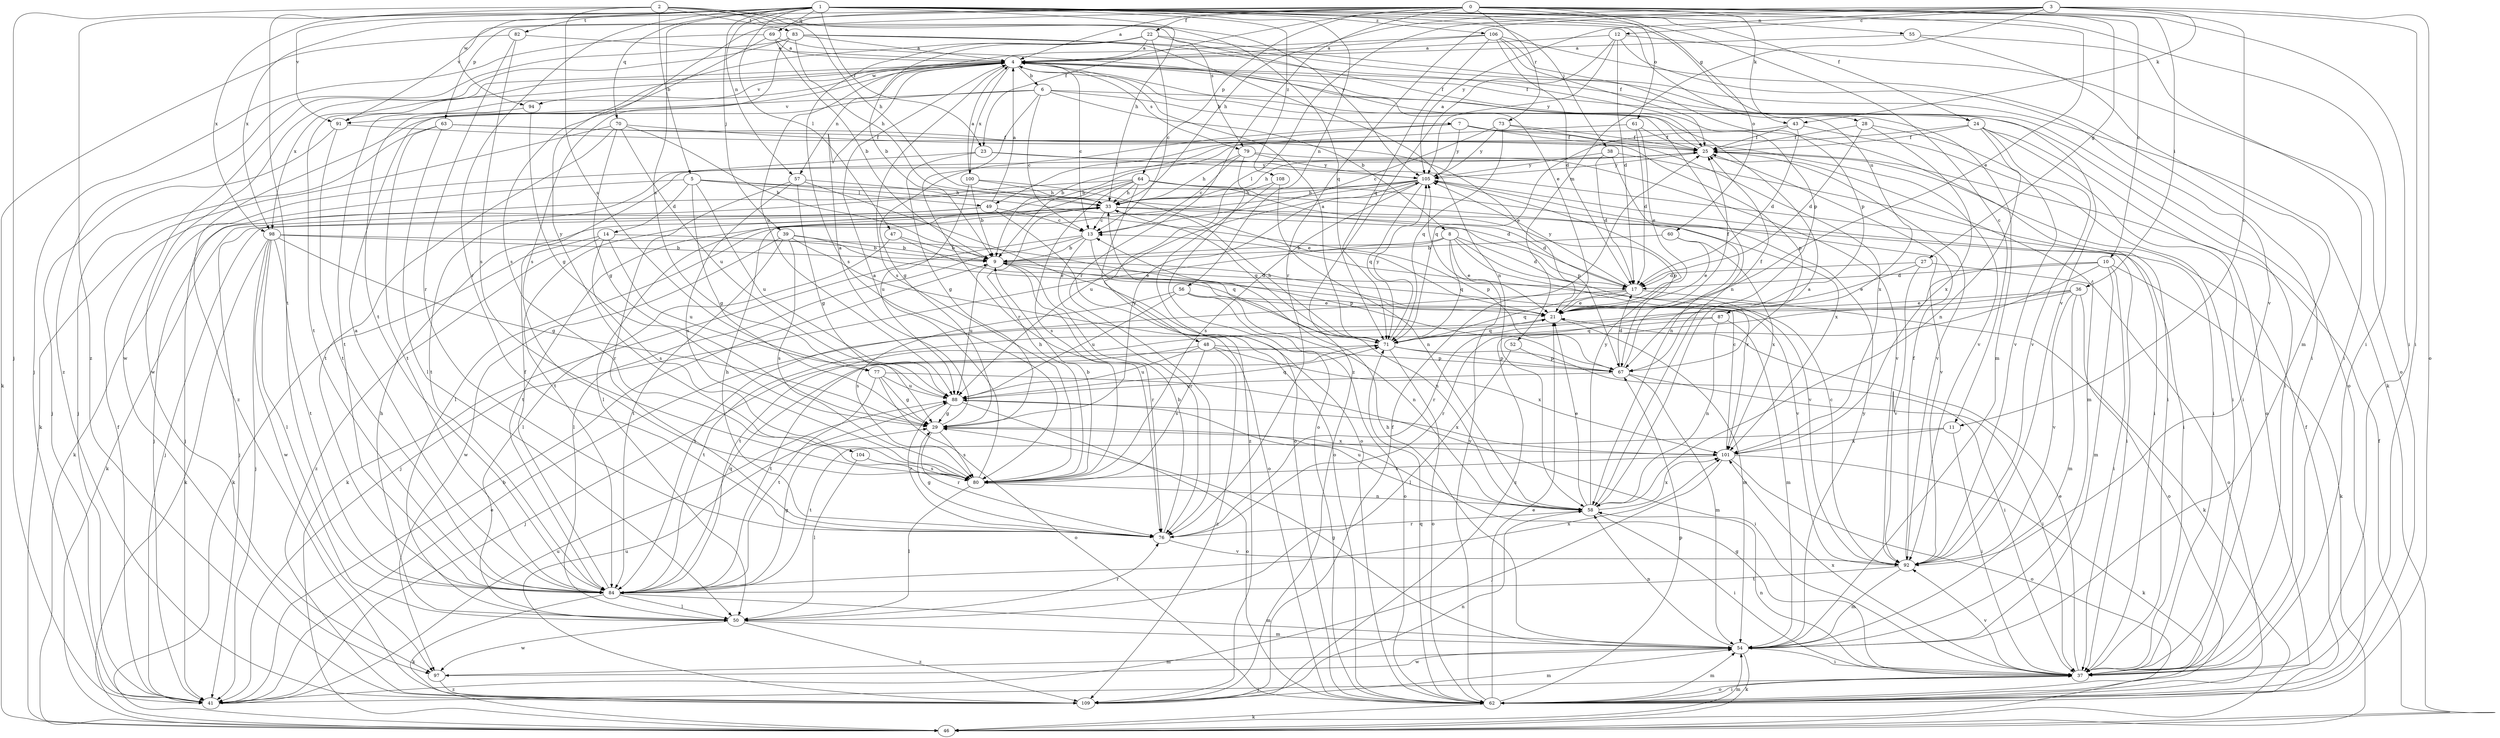 strict digraph  {
0;
1;
2;
3;
4;
5;
6;
7;
8;
9;
10;
11;
12;
13;
14;
17;
21;
22;
23;
24;
25;
27;
28;
29;
33;
36;
37;
38;
39;
41;
43;
46;
47;
48;
49;
50;
52;
54;
55;
56;
57;
58;
60;
61;
62;
63;
64;
67;
69;
70;
71;
73;
76;
77;
79;
80;
82;
83;
84;
87;
88;
91;
92;
94;
97;
98;
100;
101;
104;
105;
106;
108;
109;
0 -> 4  [label=a];
0 -> 10  [label=c];
0 -> 21  [label=e];
0 -> 22  [label=f];
0 -> 23  [label=f];
0 -> 27  [label=g];
0 -> 36  [label=i];
0 -> 37  [label=i];
0 -> 43  [label=k];
0 -> 60  [label=o];
0 -> 61  [label=o];
0 -> 63  [label=p];
0 -> 64  [label=p];
0 -> 73  [label=r];
0 -> 76  [label=r];
0 -> 91  [label=v];
0 -> 98  [label=x];
0 -> 104  [label=y];
1 -> 11  [label=c];
1 -> 23  [label=f];
1 -> 24  [label=f];
1 -> 28  [label=g];
1 -> 33  [label=h];
1 -> 37  [label=i];
1 -> 38  [label=j];
1 -> 39  [label=j];
1 -> 47  [label=l];
1 -> 55  [label=n];
1 -> 56  [label=n];
1 -> 57  [label=n];
1 -> 69  [label=q];
1 -> 70  [label=q];
1 -> 76  [label=r];
1 -> 77  [label=s];
1 -> 82  [label=t];
1 -> 87  [label=u];
1 -> 91  [label=v];
1 -> 94  [label=w];
1 -> 98  [label=x];
1 -> 106  [label=z];
1 -> 108  [label=z];
1 -> 109  [label=z];
2 -> 5  [label=b];
2 -> 33  [label=h];
2 -> 41  [label=j];
2 -> 71  [label=q];
2 -> 77  [label=s];
2 -> 79  [label=s];
2 -> 83  [label=t];
2 -> 84  [label=t];
2 -> 105  [label=y];
3 -> 11  [label=c];
3 -> 12  [label=c];
3 -> 33  [label=h];
3 -> 37  [label=i];
3 -> 43  [label=k];
3 -> 48  [label=l];
3 -> 52  [label=m];
3 -> 62  [label=o];
3 -> 76  [label=r];
3 -> 105  [label=y];
4 -> 6  [label=b];
4 -> 13  [label=c];
4 -> 24  [label=f];
4 -> 54  [label=m];
4 -> 57  [label=n];
4 -> 58  [label=n];
4 -> 62  [label=o];
4 -> 79  [label=s];
4 -> 80  [label=s];
4 -> 84  [label=t];
4 -> 91  [label=v];
4 -> 94  [label=w];
4 -> 97  [label=w];
4 -> 98  [label=x];
4 -> 100  [label=x];
5 -> 14  [label=d];
5 -> 17  [label=d];
5 -> 29  [label=g];
5 -> 46  [label=k];
5 -> 49  [label=l];
5 -> 67  [label=p];
5 -> 88  [label=u];
6 -> 7  [label=b];
6 -> 8  [label=b];
6 -> 13  [label=c];
6 -> 37  [label=i];
6 -> 76  [label=r];
6 -> 91  [label=v];
6 -> 109  [label=z];
7 -> 25  [label=f];
7 -> 29  [label=g];
7 -> 37  [label=i];
7 -> 49  [label=l];
7 -> 92  [label=v];
7 -> 105  [label=y];
8 -> 9  [label=b];
8 -> 17  [label=d];
8 -> 21  [label=e];
8 -> 41  [label=j];
8 -> 71  [label=q];
8 -> 92  [label=v];
8 -> 101  [label=x];
9 -> 17  [label=d];
9 -> 58  [label=n];
9 -> 76  [label=r];
9 -> 88  [label=u];
9 -> 92  [label=v];
10 -> 17  [label=d];
10 -> 37  [label=i];
10 -> 46  [label=k];
10 -> 54  [label=m];
10 -> 76  [label=r];
10 -> 109  [label=z];
11 -> 37  [label=i];
11 -> 84  [label=t];
11 -> 101  [label=x];
12 -> 4  [label=a];
12 -> 17  [label=d];
12 -> 62  [label=o];
12 -> 92  [label=v];
12 -> 105  [label=y];
12 -> 109  [label=z];
13 -> 9  [label=b];
13 -> 46  [label=k];
13 -> 50  [label=l];
13 -> 71  [label=q];
13 -> 76  [label=r];
14 -> 9  [label=b];
14 -> 46  [label=k];
14 -> 80  [label=s];
14 -> 88  [label=u];
14 -> 109  [label=z];
17 -> 21  [label=e];
17 -> 46  [label=k];
17 -> 71  [label=q];
17 -> 84  [label=t];
17 -> 105  [label=y];
21 -> 25  [label=f];
21 -> 54  [label=m];
21 -> 71  [label=q];
22 -> 4  [label=a];
22 -> 9  [label=b];
22 -> 13  [label=c];
22 -> 25  [label=f];
22 -> 46  [label=k];
22 -> 80  [label=s];
22 -> 84  [label=t];
23 -> 29  [label=g];
23 -> 37  [label=i];
23 -> 84  [label=t];
23 -> 105  [label=y];
24 -> 9  [label=b];
24 -> 25  [label=f];
24 -> 37  [label=i];
24 -> 58  [label=n];
24 -> 62  [label=o];
24 -> 92  [label=v];
25 -> 4  [label=a];
25 -> 33  [label=h];
25 -> 54  [label=m];
25 -> 92  [label=v];
25 -> 105  [label=y];
27 -> 17  [label=d];
27 -> 21  [label=e];
27 -> 62  [label=o];
27 -> 92  [label=v];
28 -> 17  [label=d];
28 -> 25  [label=f];
28 -> 92  [label=v];
28 -> 101  [label=x];
29 -> 4  [label=a];
29 -> 76  [label=r];
29 -> 80  [label=s];
29 -> 101  [label=x];
29 -> 105  [label=y];
33 -> 13  [label=c];
33 -> 17  [label=d];
33 -> 37  [label=i];
33 -> 41  [label=j];
33 -> 71  [label=q];
33 -> 84  [label=t];
36 -> 21  [label=e];
36 -> 54  [label=m];
36 -> 62  [label=o];
36 -> 76  [label=r];
36 -> 84  [label=t];
36 -> 92  [label=v];
37 -> 21  [label=e];
37 -> 29  [label=g];
37 -> 41  [label=j];
37 -> 58  [label=n];
37 -> 62  [label=o];
37 -> 92  [label=v];
37 -> 101  [label=x];
38 -> 17  [label=d];
38 -> 37  [label=i];
38 -> 58  [label=n];
38 -> 105  [label=y];
39 -> 9  [label=b];
39 -> 21  [label=e];
39 -> 62  [label=o];
39 -> 80  [label=s];
39 -> 84  [label=t];
39 -> 97  [label=w];
41 -> 9  [label=b];
41 -> 21  [label=e];
41 -> 25  [label=f];
41 -> 88  [label=u];
43 -> 17  [label=d];
43 -> 25  [label=f];
43 -> 37  [label=i];
43 -> 71  [label=q];
46 -> 25  [label=f];
46 -> 54  [label=m];
47 -> 9  [label=b];
47 -> 21  [label=e];
47 -> 50  [label=l];
48 -> 67  [label=p];
48 -> 80  [label=s];
48 -> 84  [label=t];
48 -> 88  [label=u];
48 -> 101  [label=x];
48 -> 109  [label=z];
49 -> 4  [label=a];
49 -> 13  [label=c];
49 -> 41  [label=j];
49 -> 46  [label=k];
49 -> 62  [label=o];
49 -> 67  [label=p];
50 -> 33  [label=h];
50 -> 54  [label=m];
50 -> 76  [label=r];
50 -> 97  [label=w];
50 -> 109  [label=z];
52 -> 50  [label=l];
52 -> 67  [label=p];
54 -> 29  [label=g];
54 -> 33  [label=h];
54 -> 37  [label=i];
54 -> 46  [label=k];
54 -> 58  [label=n];
54 -> 97  [label=w];
54 -> 105  [label=y];
55 -> 4  [label=a];
55 -> 37  [label=i];
55 -> 54  [label=m];
56 -> 21  [label=e];
56 -> 58  [label=n];
56 -> 62  [label=o];
56 -> 80  [label=s];
56 -> 88  [label=u];
57 -> 29  [label=g];
57 -> 33  [label=h];
57 -> 62  [label=o];
57 -> 76  [label=r];
57 -> 80  [label=s];
58 -> 4  [label=a];
58 -> 21  [label=e];
58 -> 37  [label=i];
58 -> 76  [label=r];
58 -> 88  [label=u];
58 -> 101  [label=x];
58 -> 105  [label=y];
60 -> 9  [label=b];
60 -> 21  [label=e];
60 -> 101  [label=x];
61 -> 9  [label=b];
61 -> 17  [label=d];
61 -> 21  [label=e];
61 -> 25  [label=f];
62 -> 21  [label=e];
62 -> 25  [label=f];
62 -> 37  [label=i];
62 -> 46  [label=k];
62 -> 54  [label=m];
62 -> 67  [label=p];
62 -> 71  [label=q];
62 -> 105  [label=y];
63 -> 25  [label=f];
63 -> 41  [label=j];
63 -> 50  [label=l];
63 -> 67  [label=p];
63 -> 84  [label=t];
64 -> 33  [label=h];
64 -> 41  [label=j];
64 -> 50  [label=l];
64 -> 67  [label=p];
64 -> 80  [label=s];
64 -> 84  [label=t];
64 -> 92  [label=v];
64 -> 101  [label=x];
64 -> 109  [label=z];
67 -> 17  [label=d];
67 -> 25  [label=f];
67 -> 37  [label=i];
67 -> 54  [label=m];
67 -> 88  [label=u];
69 -> 4  [label=a];
69 -> 9  [label=b];
69 -> 21  [label=e];
69 -> 41  [label=j];
69 -> 80  [label=s];
70 -> 9  [label=b];
70 -> 25  [label=f];
70 -> 29  [label=g];
70 -> 46  [label=k];
70 -> 84  [label=t];
70 -> 88  [label=u];
71 -> 4  [label=a];
71 -> 33  [label=h];
71 -> 37  [label=i];
71 -> 41  [label=j];
71 -> 62  [label=o];
71 -> 67  [label=p];
71 -> 105  [label=y];
73 -> 13  [label=c];
73 -> 25  [label=f];
73 -> 71  [label=q];
73 -> 101  [label=x];
73 -> 105  [label=y];
76 -> 9  [label=b];
76 -> 29  [label=g];
76 -> 33  [label=h];
76 -> 92  [label=v];
77 -> 29  [label=g];
77 -> 37  [label=i];
77 -> 62  [label=o];
77 -> 84  [label=t];
77 -> 88  [label=u];
79 -> 13  [label=c];
79 -> 33  [label=h];
79 -> 62  [label=o];
79 -> 92  [label=v];
79 -> 105  [label=y];
80 -> 4  [label=a];
80 -> 9  [label=b];
80 -> 33  [label=h];
80 -> 50  [label=l];
80 -> 58  [label=n];
82 -> 4  [label=a];
82 -> 46  [label=k];
82 -> 76  [label=r];
82 -> 80  [label=s];
83 -> 4  [label=a];
83 -> 33  [label=h];
83 -> 58  [label=n];
83 -> 67  [label=p];
83 -> 80  [label=s];
83 -> 92  [label=v];
83 -> 97  [label=w];
83 -> 109  [label=z];
84 -> 4  [label=a];
84 -> 25  [label=f];
84 -> 29  [label=g];
84 -> 46  [label=k];
84 -> 50  [label=l];
84 -> 54  [label=m];
84 -> 71  [label=q];
84 -> 101  [label=x];
87 -> 54  [label=m];
87 -> 58  [label=n];
87 -> 71  [label=q];
87 -> 84  [label=t];
88 -> 29  [label=g];
88 -> 62  [label=o];
88 -> 71  [label=q];
88 -> 76  [label=r];
88 -> 101  [label=x];
91 -> 21  [label=e];
91 -> 41  [label=j];
91 -> 84  [label=t];
92 -> 13  [label=c];
92 -> 25  [label=f];
92 -> 54  [label=m];
92 -> 84  [label=t];
94 -> 29  [label=g];
94 -> 84  [label=t];
97 -> 54  [label=m];
97 -> 109  [label=z];
98 -> 9  [label=b];
98 -> 29  [label=g];
98 -> 41  [label=j];
98 -> 46  [label=k];
98 -> 50  [label=l];
98 -> 67  [label=p];
98 -> 84  [label=t];
98 -> 97  [label=w];
100 -> 4  [label=a];
100 -> 9  [label=b];
100 -> 21  [label=e];
100 -> 33  [label=h];
100 -> 88  [label=u];
101 -> 13  [label=c];
101 -> 41  [label=j];
101 -> 46  [label=k];
101 -> 62  [label=o];
101 -> 80  [label=s];
104 -> 50  [label=l];
104 -> 80  [label=s];
105 -> 33  [label=h];
105 -> 37  [label=i];
105 -> 41  [label=j];
105 -> 50  [label=l];
105 -> 71  [label=q];
105 -> 80  [label=s];
105 -> 88  [label=u];
106 -> 4  [label=a];
106 -> 17  [label=d];
106 -> 25  [label=f];
106 -> 37  [label=i];
106 -> 67  [label=p];
106 -> 71  [label=q];
106 -> 88  [label=u];
108 -> 33  [label=h];
108 -> 58  [label=n];
108 -> 62  [label=o];
109 -> 25  [label=f];
109 -> 54  [label=m];
109 -> 58  [label=n];
109 -> 88  [label=u];
}
